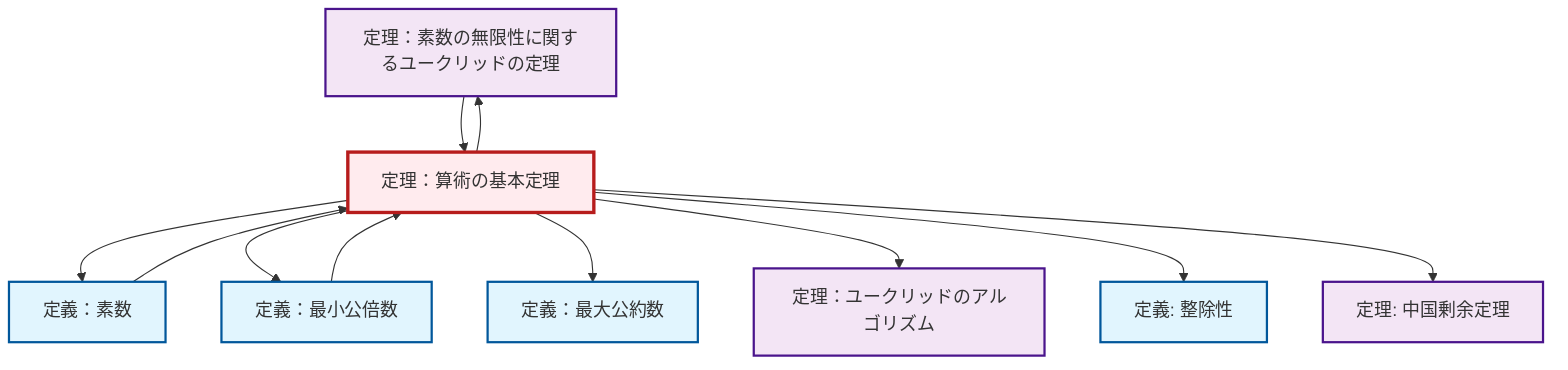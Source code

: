 graph TD
    classDef definition fill:#e1f5fe,stroke:#01579b,stroke-width:2px
    classDef theorem fill:#f3e5f5,stroke:#4a148c,stroke-width:2px
    classDef axiom fill:#fff3e0,stroke:#e65100,stroke-width:2px
    classDef example fill:#e8f5e9,stroke:#1b5e20,stroke-width:2px
    classDef current fill:#ffebee,stroke:#b71c1c,stroke-width:3px
    def-divisibility["定義: 整除性"]:::definition
    thm-euclid-infinitude-primes["定理：素数の無限性に関するユークリッドの定理"]:::theorem
    def-prime["定義：素数"]:::definition
    thm-chinese-remainder["定理: 中国剰余定理"]:::theorem
    thm-fundamental-arithmetic["定理：算術の基本定理"]:::theorem
    def-lcm["定義：最小公倍数"]:::definition
    thm-euclidean-algorithm["定理：ユークリッドのアルゴリズム"]:::theorem
    def-gcd["定義：最大公約数"]:::definition
    thm-fundamental-arithmetic --> def-prime
    def-lcm --> thm-fundamental-arithmetic
    thm-fundamental-arithmetic --> def-lcm
    thm-fundamental-arithmetic --> thm-euclid-infinitude-primes
    thm-fundamental-arithmetic --> def-gcd
    thm-fundamental-arithmetic --> thm-euclidean-algorithm
    thm-euclid-infinitude-primes --> thm-fundamental-arithmetic
    thm-fundamental-arithmetic --> def-divisibility
    def-prime --> thm-fundamental-arithmetic
    thm-fundamental-arithmetic --> thm-chinese-remainder
    class thm-fundamental-arithmetic current